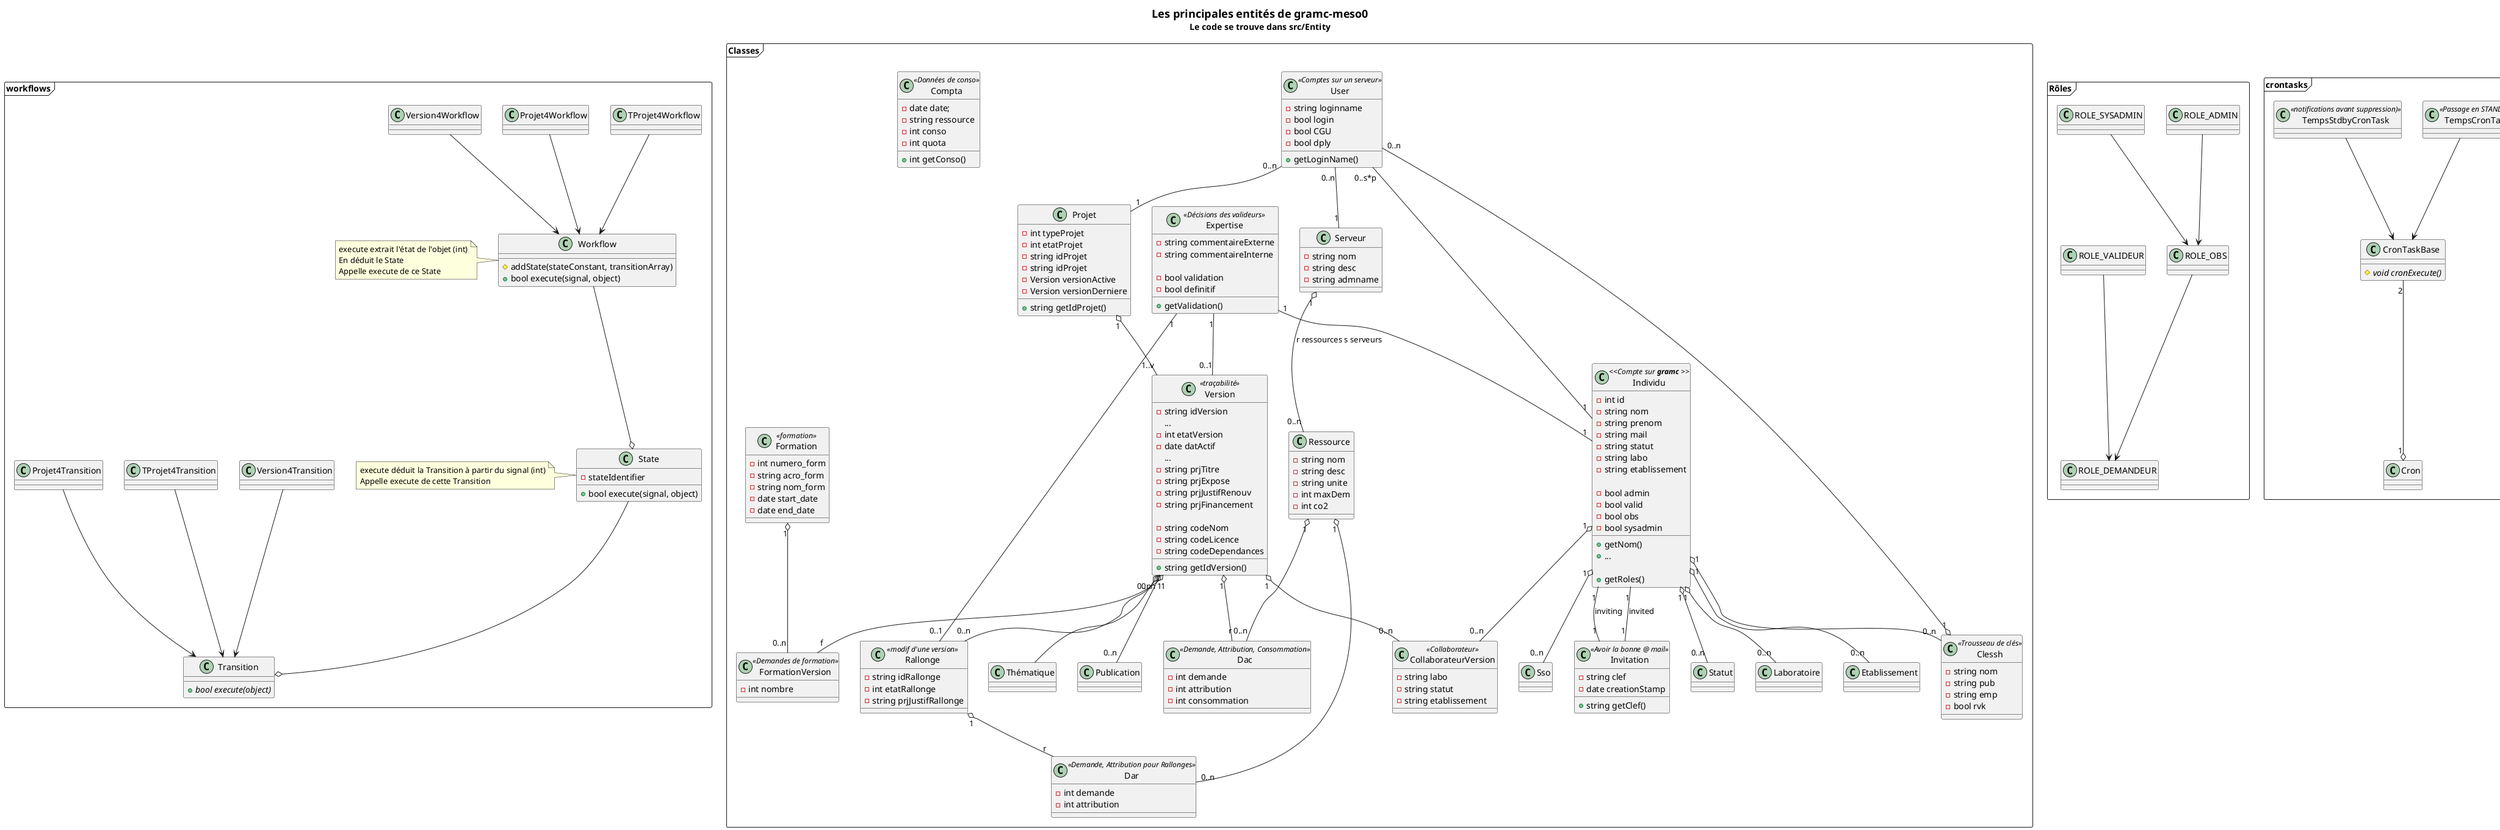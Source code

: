@startuml

title =Les principales entités de gramc-meso0\nLe code se trouve dans src/Entity

package Classes <<Frame>> {

    together {
        class Expertise
        class Ressource
        class Dac
        class Version
        class Ressource
        class Serveur
        class User
    }
    

    class Projet {
        - int typeProjet
        - int etatProjet
        - string idProjet
        - string idProjet
        - Version versionActive
        - Version versionDerniere
        + string getIdProjet()
    }
    
    class Version <<traçabilité>> {
        - string idVersion
        ...
        - int etatVersion
        - date datActif
        ...
        - string prjTitre
        - string prjExpose
        - string prjJustifRenouv
        - string prjFinancement
        
        - string codeNom
        - string codeLicence
        - string codeDependances
        
        + string getIdVersion()
    }

    class Rallonge <<modif d'une version>> {
        - string idRallonge
        - int etatRallonge
        - string prjJustifRallonge
    }
    
    class Individu <<Compte sur <b>gramc</b> >>{
        - int id
        - string nom
        - string prenom
        - string mail
        - string statut
        - string labo
        - string etablissement
        
        - bool admin
        - bool valid
        - bool obs
        - bool sysadmin
        
        + getNom()
        + {method} ...
    
        + getRoles()
    }
    
    class CollaborateurVersion <<Collaborateur>>{
        - string labo
        - string statut
        - string etablissement
    }

    class FormationVersion <<Demandes de formation>>{
        - int nombre
    }

    class Formation <<formation>> {
        - int numero_form
        - string acro_form
        - string nom_form
        - date start_date
        - date end_date
    }

    class Expertise <<Décisions des valideurs>> {
        - string commentaireExterne
        - string commentaireInterne
        
        - bool validation
        - bool definitif
        + getValidation()
    }

    class Clessh <<Trousseau de clés>> {
        - string nom
        - string pub
        - string emp
        - bool rvk
    }

    together {
        class Statut
        class Laboratoire
        class Etablissement
    }
    
'    note "Un compte par individu et par projet !" as N3
'    User .. N3
'    N3 .. CollaborateurVersion

    class Serveur {
        - string nom
        - string desc
        - string admname
    }
    
    class User <<Comptes sur un serveur>> {
        - string loginname
        - bool login
        - bool CGU
        - bool dply
        + getLoginName()
    }

    class Ressource {
        - string nom
        - string desc
        - string unite
        - int maxDem
        - int co2
    }

    class Dac <<Demande, Attribution, Consommation>> {
        - int demande
        - int attribution
        - int consommation
    }

    class Dar <<Demande, Attribution pour Rallonges>> {
        - int demande
        - int attribution
    }

    Projet  "1" o-- "1..v" Version
    Individu "1" o-- "0..n" CollaborateurVersion
    Individu "1" o-- "0..n" Sso
    Individu "1" o-- "0..n" Laboratoire
    Individu "1" o-- "0..n" Statut
    Individu "1" o-- "0..n" Etablissement
    Individu "1" o-- "0..n" Clessh
    
    Version "1" o-- "0..n" CollaborateurVersion
    Version "0..n" o-- Thématique
    Version "0..n" o-- "0..n" Publication
    Version "1" o-- "r" Dac
    Version "1" o-- "0..n" Rallonge
    Version "1" o-- "f" FormationVersion
    Formation "1" o-- "0..n" FormationVersion

    Rallonge "1" o-- "r"  Dar
    
    Expertise "1" -- "1" Individu
    Expertise "1" -- "0..1" Version
    Expertise "1" -- "0..1" Rallonge
    
    User "0..n" --o "1" Clessh
    User "0..n" -- "1" Serveur
    User "0..n" -- "1" Projet
    User "0..s*p" -- "1" Individu
    
    Serveur "1" o-- "0..n" Ressource: r ressources s serveurs
    Ressource "1" o-- "0..n" Dac
    Ressource "1" o-- "0..n" Dar

    class Compta <<Données de conso>>{
        - date date;
        - string ressource
        - int conso
        - int quota
        + int getConso()
    }

    class Invitation <<Avoir la bonne @ mail>> {
       - string clef
       - date creationStamp
       + string getClef()
    }

    Individu "1" -- "1" Invitation : invited
    Individu "1" -- "1" Invitation : inviting

    ' Supprimé pour alléger la figure
    ' interface UserInterface
    ' Individu --|> UserInterface
    ' Individu "2" o-- "1" Invitation
    ' class Sso <<Fede Identité>>{
    '     - string eppn
    ' }
    
}

package Rôles <<Frame>> {
ROLE_OBS --> ROLE_DEMANDEUR
ROLE_ADMIN --> ROLE_OBS
ROLE_SYSADMIN --> ROLE_OBS
ROLE_VALIDEUR --> ROLE_DEMANDEUR
}

package crontasks <<Frame>> {
    class Cron {
        
    }
    class CronTaskBase {
        {abstract} # void cronExecute()
        
    }
    class TempsCronTask <<Passage en STANDBY>> {
        
    }
    class TempsStdbyCronTask <<notifications avant suppression)>> {
        
    }
    TempsCronTask --> CronTaskBase
    TempsStdbyCronTask --> CronTaskBase
    CronTaskBase "2" --o "1" Cron
    

}

package workflows <<Frame>> {
    class Workflow {
        # addState(stateConstant, transitionArray)
        + bool execute(signal, object)
    }
    class Transition {
        {abstract} + bool execute(object)
    }
    class State {
        - stateIdentifier
        + bool execute(signal, object)
    }
    class Projet4Workflow {
        
    }
    class Version4Workflow {
        
    }
    class Version4Transition {
        
    }
    class TProjet4Workflow {
        
    }
    class TProjet4Transition {
        
    }
    
    Workflow --o State
    State --o Transition
    Version4Workflow --> Workflow
    Version4Transition --> Transition
    Projet4Workflow --> Workflow
    Projet4Transition --> Transition
    TProjet4Workflow --> Workflow
    TProjet4Transition --> Transition
    
    
note left of Workflow: execute extrait l'état de l'objet (int)\nEn déduit le State\nAppelle execute de ce State
note left of State: execute déduit la Transition à partir du signal (int)\nAppelle execute de cette Transition 
}
@enduml
